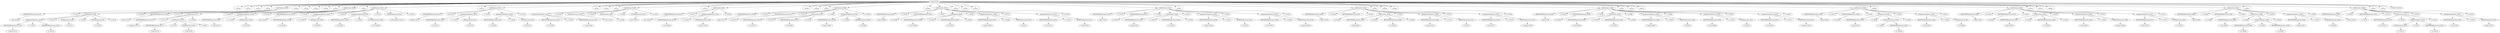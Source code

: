 digraph {

"Prog_45139"->"<
>45140";
"Prog_45139"->"<
>45141";
"Prog_45139"->"<
>45142";
"Prog_45139"->"<
>45143";
"Prog_45139"->"CallFunction_45144";
"CallFunction_45144"->"IDENTIFIERExpression_45145";
"IDENTIFIERExpression_45145"->"<par>45146";
"CallFunction_45144"->"<(>45147";
"CallFunction_45144"->"CallFunction_45148";
"CallFunction_45148"->"AssignmentOpetators_45149";
"AssignmentOpetators_45149"->"IDENTIFIERExpression_45150";
"IDENTIFIERExpression_45150"->"<mfrow>45151";
"AssignmentOpetators_45149"->"<=>45152";
"AssignmentOpetators_45149"->"IDENTIFIERExpression_45153";
"IDENTIFIERExpression_45153"->"<c>45154";
"CallFunction_45148"->"<(>45155";
"CallFunction_45148"->"INTExpression_45156";
"INTExpression_45156"->"<3>45157";
"CallFunction_45148"->"<,>45158";
"CallFunction_45148"->"INTExpression_45159";
"INTExpression_45159"->"<2>45160";
"CallFunction_45148"->"<)>45161";
"CallFunction_45144"->"<)>45162";
"Prog_45139"->"<
>45163";
"Prog_45139"->"<
>45164";
"Prog_45139"->"<
>45165";
"Prog_45139"->"<
>45166";
"Prog_45139"->"<
>45167";
"Prog_45139"->"CallFunction_45168";
"CallFunction_45168"->"IDENTIFIERExpression_45169";
"IDENTIFIERExpression_45169"->"<plot>45170";
"CallFunction_45168"->"<(>45171";
"CallFunction_45168"->"CallFunction_45172";
"CallFunction_45172"->"IDENTIFIERExpression_45173";
"IDENTIFIERExpression_45173"->"<density>45174";
"CallFunction_45172"->"<(>45175";
"CallFunction_45172"->"CallFunction_45176";
"CallFunction_45176"->"IDENTIFIERExpression_45177";
"IDENTIFIERExpression_45177"->"<runif>45178";
"CallFunction_45176"->"<(>45179";
"CallFunction_45176"->"INTExpression_45180";
"INTExpression_45180"->"<100>45181";
"CallFunction_45176"->"<)>45182";
"CallFunction_45172"->"<)>45183";
"CallFunction_45168"->"<,>45184";
"CallFunction_45168"->"AssignmentOpetators_45185";
"AssignmentOpetators_45185"->"IDENTIFIERExpression_45186";
"IDENTIFIERExpression_45186"->"<lwd>45187";
"AssignmentOpetators_45185"->"<=>45188";
"AssignmentOpetators_45185"->"INTExpression_45189";
"INTExpression_45189"->"<2>45190";
"CallFunction_45168"->"<)>45191";
"Prog_45139"->"<
>45192";
"Prog_45139"->"CallFunction_45193";
"CallFunction_45193"->"IDENTIFIERExpression_45194";
"IDENTIFIERExpression_45194"->"<text>45195";
"CallFunction_45193"->"<(>45196";
"CallFunction_45193"->"AssignmentOpetators_45197";
"AssignmentOpetators_45197"->"IDENTIFIERExpression_45198";
"IDENTIFIERExpression_45198"->"<x>45199";
"AssignmentOpetators_45197"->"<=>45200";
"AssignmentOpetators_45197"->"INTExpression_45201";
"INTExpression_45201"->"<0>45202";
"CallFunction_45193"->"<,>45203";
"CallFunction_45193"->"AssignmentOpetators_45204";
"AssignmentOpetators_45204"->"IDENTIFIERExpression_45205";
"IDENTIFIERExpression_45205"->"<y>45206";
"AssignmentOpetators_45204"->"<=>45207";
"AssignmentOpetators_45204"->"FLOATExpression_45208";
"FLOATExpression_45208"->"<0.2>45209";
"CallFunction_45193"->"<,>45210";
"CallFunction_45193"->"STRINGExpression_45211";
"STRINGExpression_45211"->"<100 uniforms>45212";
"CallFunction_45193"->"<)>45213";
"Prog_45139"->"<
>45214";
"Prog_45139"->"CallFunction_45215";
"CallFunction_45215"->"IDENTIFIERExpression_45216";
"IDENTIFIERExpression_45216"->"<abline>45217";
"CallFunction_45215"->"<(>45218";
"CallFunction_45215"->"AssignmentOpetators_45219";
"AssignmentOpetators_45219"->"IDENTIFIERExpression_45220";
"IDENTIFIERExpression_45220"->"<h>45221";
"AssignmentOpetators_45219"->"<=>45222";
"AssignmentOpetators_45219"->"INTExpression_45223";
"INTExpression_45223"->"<0>45224";
"CallFunction_45215"->"<,>45225";
"CallFunction_45215"->"AssignmentOpetators_45226";
"AssignmentOpetators_45226"->"IDENTIFIERExpression_45227";
"IDENTIFIERExpression_45227"->"<v>45228";
"AssignmentOpetators_45226"->"<=>45229";
"AssignmentOpetators_45226"->"INTExpression_45230";
"INTExpression_45230"->"<0>45231";
"CallFunction_45215"->"<)>45232";
"Prog_45139"->"<
>45233";
"Prog_45139"->"<
>45234";
"Prog_45139"->"<
>45235";
"Prog_45139"->"CallFunction_45236";
"CallFunction_45236"->"AssignmentOpetators_45237";
"AssignmentOpetators_45237"->"IDENTIFIERExpression_45238";
"IDENTIFIERExpression_45238"->"<x>45239";
"AssignmentOpetators_45237"->"<=>45240";
"AssignmentOpetators_45237"->"IDENTIFIERExpression_45241";
"IDENTIFIERExpression_45241"->"<seq>45242";
"CallFunction_45236"->"<(>45243";
"CallFunction_45236"->"FLOATExpression_45244";
"FLOATExpression_45244"->"<0.01>45245";
"CallFunction_45236"->"<,>45246";
"CallFunction_45236"->"INTExpression_45247";
"INTExpression_45247"->"<1>45248";
"CallFunction_45236"->"<,>45249";
"CallFunction_45236"->"FLOATExpression_45250";
"FLOATExpression_45250"->"<0.01>45251";
"CallFunction_45236"->"<)>45252";
"Prog_45139"->"<
>45253";
"Prog_45139"->"CallFunction_45254";
"CallFunction_45254"->"IDENTIFIERExpression_45255";
"IDENTIFIERExpression_45255"->"<par>45256";
"CallFunction_45254"->"<(>45257";
"CallFunction_45254"->"AssignmentOpetators_45258";
"AssignmentOpetators_45258"->"IDENTIFIERExpression_45259";
"IDENTIFIERExpression_45259"->"<col>45260";
"AssignmentOpetators_45258"->"<=>45261";
"AssignmentOpetators_45258"->"STRINGExpression_45262";
"STRINGExpression_45262"->"<blue>45263";
"CallFunction_45254"->"<)>45264";
"Prog_45139"->"<
>45265";
"Prog_45139"->"<
>45266";
"Prog_45139"->"<
>45267";
"Prog_45139"->"CallFunction_45268";
"CallFunction_45268"->"IDENTIFIERExpression_45269";
"IDENTIFIERExpression_45269"->"<plot>45270";
"CallFunction_45268"->"<(>45271";
"CallFunction_45268"->"IDENTIFIERExpression_45272";
"IDENTIFIERExpression_45272"->"<x>45273";
"CallFunction_45268"->"<,>45274";
"CallFunction_45268"->"CallFunction_45275";
"CallFunction_45275"->"IDENTIFIERExpression_45276";
"IDENTIFIERExpression_45276"->"<sin>45277";
"CallFunction_45275"->"<(>45278";
"CallFunction_45275"->"IDENTIFIERExpression_45279";
"IDENTIFIERExpression_45279"->"<x>45280";
"CallFunction_45275"->"<)>45281";
"CallFunction_45268"->"<,>45282";
"CallFunction_45268"->"AssignmentOpetators_45283";
"AssignmentOpetators_45283"->"IDENTIFIERExpression_45284";
"IDENTIFIERExpression_45284"->"<type>45285";
"AssignmentOpetators_45283"->"<=>45286";
"AssignmentOpetators_45283"->"STRINGExpression_45287";
"STRINGExpression_45287"->"<l>45288";
"CallFunction_45268"->"<)>45289";
"Prog_45139"->"<
>45290";
"Prog_45139"->"CallFunction_45291";
"CallFunction_45291"->"IDENTIFIERExpression_45292";
"IDENTIFIERExpression_45292"->"<lines>45293";
"CallFunction_45291"->"<(>45294";
"CallFunction_45291"->"IDENTIFIERExpression_45295";
"IDENTIFIERExpression_45295"->"<x>45296";
"CallFunction_45291"->"<,>45297";
"CallFunction_45291"->"CallFunction_45298";
"CallFunction_45298"->"IDENTIFIERExpression_45299";
"IDENTIFIERExpression_45299"->"<cos>45300";
"CallFunction_45298"->"<(>45301";
"CallFunction_45298"->"IDENTIFIERExpression_45302";
"IDENTIFIERExpression_45302"->"<x>45303";
"CallFunction_45298"->"<)>45304";
"CallFunction_45291"->"<,>45305";
"CallFunction_45291"->"AssignmentOpetators_45306";
"AssignmentOpetators_45306"->"IDENTIFIERExpression_45307";
"IDENTIFIERExpression_45307"->"<type>45308";
"AssignmentOpetators_45306"->"<=>45309";
"AssignmentOpetators_45306"->"STRINGExpression_45310";
"STRINGExpression_45310"->"<l>45311";
"CallFunction_45291"->"<,>45312";
"CallFunction_45291"->"AssignmentOpetators_45313";
"AssignmentOpetators_45313"->"IDENTIFIERExpression_45314";
"IDENTIFIERExpression_45314"->"<col>45315";
"AssignmentOpetators_45313"->"<=>45316";
"AssignmentOpetators_45313"->"STRINGExpression_45317";
"STRINGExpression_45317"->"<red>45318";
"CallFunction_45291"->"<)>45319";
"Prog_45139"->"<
>45320";
"Prog_45139"->"<
>45321";
"Prog_45139"->"<
>45322";
"Prog_45139"->"CallFunction_45323";
"CallFunction_45323"->"IDENTIFIERExpression_45324";
"IDENTIFIERExpression_45324"->"<plot>45325";
"CallFunction_45323"->"<(>45326";
"CallFunction_45323"->"IDENTIFIERExpression_45327";
"IDENTIFIERExpression_45327"->"<x>45328";
"CallFunction_45323"->"<,>45329";
"CallFunction_45323"->"CallFunction_45330";
"CallFunction_45330"->"IDENTIFIERExpression_45331";
"IDENTIFIERExpression_45331"->"<exp>45332";
"CallFunction_45330"->"<(>45333";
"CallFunction_45330"->"IDENTIFIERExpression_45334";
"IDENTIFIERExpression_45334"->"<x>45335";
"CallFunction_45330"->"<)>45336";
"CallFunction_45323"->"<,>45337";
"CallFunction_45323"->"AssignmentOpetators_45338";
"AssignmentOpetators_45338"->"IDENTIFIERExpression_45339";
"IDENTIFIERExpression_45339"->"<type>45340";
"AssignmentOpetators_45338"->"<=>45341";
"AssignmentOpetators_45338"->"STRINGExpression_45342";
"STRINGExpression_45342"->"<l>45343";
"CallFunction_45323"->"<,>45344";
"CallFunction_45323"->"AssignmentOpetators_45345";
"AssignmentOpetators_45345"->"IDENTIFIERExpression_45346";
"IDENTIFIERExpression_45346"->"<col>45347";
"AssignmentOpetators_45345"->"<=>45348";
"AssignmentOpetators_45345"->"STRINGExpression_45349";
"STRINGExpression_45349"->"<green>45350";
"CallFunction_45323"->"<)>45351";
"Prog_45139"->"<
>45352";
"Prog_45139"->"CallFunction_45353";
"CallFunction_45353"->"IDENTIFIERExpression_45354";
"IDENTIFIERExpression_45354"->"<lines>45355";
"CallFunction_45353"->"<(>45356";
"CallFunction_45353"->"IDENTIFIERExpression_45357";
"IDENTIFIERExpression_45357"->"<x>45358";
"CallFunction_45353"->"<,>45359";
"CallFunction_45353"->"CallFunction_45360";
"CallFunction_45360"->"IDENTIFIERExpression_45361";
"IDENTIFIERExpression_45361"->"<log>45362";
"CallFunction_45360"->"<(>45363";
"CallFunction_45360"->"IDENTIFIERExpression_45364";
"IDENTIFIERExpression_45364"->"<x>45365";
"CallFunction_45360"->"<)>45366";
"CallFunction_45353"->"<,>45367";
"CallFunction_45353"->"AssignmentOpetators_45368";
"AssignmentOpetators_45368"->"IDENTIFIERExpression_45369";
"IDENTIFIERExpression_45369"->"<type>45370";
"AssignmentOpetators_45368"->"<=>45371";
"AssignmentOpetators_45368"->"STRINGExpression_45372";
"STRINGExpression_45372"->"<l>45373";
"CallFunction_45353"->"<,>45374";
"CallFunction_45353"->"AssignmentOpetators_45375";
"AssignmentOpetators_45375"->"IDENTIFIERExpression_45376";
"IDENTIFIERExpression_45376"->"<col>45377";
"AssignmentOpetators_45375"->"<=>45378";
"AssignmentOpetators_45375"->"STRINGExpression_45379";
"STRINGExpression_45379"->"<orange>45380";
"CallFunction_45353"->"<)>45381";
"Prog_45139"->"<
>45382";
"Prog_45139"->"<
>45383";
"Prog_45139"->"<
>45384";
"Prog_45139"->"CallFunction_45385";
"CallFunction_45385"->"IDENTIFIERExpression_45386";
"IDENTIFIERExpression_45386"->"<plot>45387";
"CallFunction_45385"->"<(>45388";
"CallFunction_45385"->"IDENTIFIERExpression_45389";
"IDENTIFIERExpression_45389"->"<x>45390";
"CallFunction_45385"->"<,>45391";
"CallFunction_45385"->"CallFunction_45392";
"CallFunction_45392"->"IDENTIFIERExpression_45393";
"IDENTIFIERExpression_45393"->"<tan>45394";
"CallFunction_45392"->"<(>45395";
"CallFunction_45392"->"IDENTIFIERExpression_45396";
"IDENTIFIERExpression_45396"->"<x>45397";
"CallFunction_45392"->"<)>45398";
"CallFunction_45385"->"<,>45399";
"CallFunction_45385"->"AssignmentOpetators_45400";
"AssignmentOpetators_45400"->"IDENTIFIERExpression_45401";
"IDENTIFIERExpression_45401"->"<type>45402";
"AssignmentOpetators_45400"->"<=>45403";
"AssignmentOpetators_45400"->"STRINGExpression_45404";
"STRINGExpression_45404"->"<l>45405";
"CallFunction_45385"->"<,>45406";
"CallFunction_45385"->"AssignmentOpetators_45407";
"AssignmentOpetators_45407"->"IDENTIFIERExpression_45408";
"IDENTIFIERExpression_45408"->"<lwd>45409";
"AssignmentOpetators_45407"->"<=>45410";
"AssignmentOpetators_45407"->"INTExpression_45411";
"INTExpression_45411"->"<3>45412";
"CallFunction_45385"->"<,>45413";
"CallFunction_45385"->"AssignmentOpetators_45414";
"AssignmentOpetators_45414"->"IDENTIFIERExpression_45415";
"IDENTIFIERExpression_45415"->"<col>45416";
"AssignmentOpetators_45414"->"<=>45417";
"AssignmentOpetators_45414"->"STRINGExpression_45418";
"STRINGExpression_45418"->"<yellow>45419";
"CallFunction_45385"->"<)>45420";
"Prog_45139"->"<
>45421";
"Prog_45139"->"<
>45422";
"Prog_45139"->"<
>45423";
"Prog_45139"->"CallFunction_45424";
"CallFunction_45424"->"IDENTIFIERExpression_45425";
"IDENTIFIERExpression_45425"->"<plot>45426";
"CallFunction_45424"->"<(>45427";
"CallFunction_45424"->"IDENTIFIERExpression_45428";
"IDENTIFIERExpression_45428"->"<x>45429";
"CallFunction_45424"->"<,>45430";
"CallFunction_45424"->"CallFunction_45431";
"CallFunction_45431"->"IDENTIFIERExpression_45432";
"IDENTIFIERExpression_45432"->"<exp>45433";
"CallFunction_45431"->"<(>45434";
"CallFunction_45431"->"MinusOrPlusUnary_45435";
"MinusOrPlusUnary_45435"->"<->45436";
"MinusOrPlusUnary_45435"->"IDENTIFIERExpression_45437";
"IDENTIFIERExpression_45437"->"<x>45438";
"CallFunction_45431"->"<)>45439";
"CallFunction_45424"->"<,>45440";
"CallFunction_45424"->"AssignmentOpetators_45441";
"AssignmentOpetators_45441"->"IDENTIFIERExpression_45442";
"IDENTIFIERExpression_45442"->"<lwd>45443";
"AssignmentOpetators_45441"->"<=>45444";
"AssignmentOpetators_45441"->"INTExpression_45445";
"INTExpression_45445"->"<2>45446";
"CallFunction_45424"->"<)>45447";
"Prog_45139"->"<
>45448";
"Prog_45139"->"CallFunction_45449";
"CallFunction_45449"->"IDENTIFIERExpression_45450";
"IDENTIFIERExpression_45450"->"<lines>45451";
"CallFunction_45449"->"<(>45452";
"CallFunction_45449"->"IDENTIFIERExpression_45453";
"IDENTIFIERExpression_45453"->"<x>45454";
"CallFunction_45449"->"<,>45455";
"CallFunction_45449"->"CallFunction_45456";
"CallFunction_45456"->"IDENTIFIERExpression_45457";
"IDENTIFIERExpression_45457"->"<exp>45458";
"CallFunction_45456"->"<(>45459";
"CallFunction_45456"->"IDENTIFIERExpression_45460";
"IDENTIFIERExpression_45460"->"<x>45461";
"CallFunction_45456"->"<)>45462";
"CallFunction_45449"->"<,>45463";
"CallFunction_45449"->"AssignmentOpetators_45464";
"AssignmentOpetators_45464"->"IDENTIFIERExpression_45465";
"IDENTIFIERExpression_45465"->"<col>45466";
"AssignmentOpetators_45464"->"<=>45467";
"AssignmentOpetators_45464"->"STRINGExpression_45468";
"STRINGExpression_45468"->"<green>45469";
"CallFunction_45449"->"<,>45470";
"CallFunction_45449"->"AssignmentOpetators_45471";
"AssignmentOpetators_45471"->"IDENTIFIERExpression_45472";
"IDENTIFIERExpression_45472"->"<lwd>45473";
"AssignmentOpetators_45471"->"<=>45474";
"AssignmentOpetators_45471"->"INTExpression_45475";
"INTExpression_45475"->"<3>45476";
"CallFunction_45449"->"<)>45477";
"Prog_45139"->"<
>45478";
"Prog_45139"->"<
>45479";
"Prog_45139"->"<
>45480";
"Prog_45139"->"CallFunction_45481";
"CallFunction_45481"->"IDENTIFIERExpression_45482";
"IDENTIFIERExpression_45482"->"<plot>45483";
"CallFunction_45481"->"<(>45484";
"CallFunction_45481"->"IDENTIFIERExpression_45485";
"IDENTIFIERExpression_45485"->"<x>45486";
"CallFunction_45481"->"<,>45487";
"CallFunction_45481"->"CallFunction_45488";
"CallFunction_45488"->"IDENTIFIERExpression_45489";
"IDENTIFIERExpression_45489"->"<sin>45490";
"CallFunction_45488"->"<(>45491";
"CallFunction_45488"->"MultOrDivBinary_45492";
"MultOrDivBinary_45492"->"IDENTIFIERExpression_45493";
"IDENTIFIERExpression_45493"->"<x>45494";
"MultOrDivBinary_45492"->"<*>45495";
"MultOrDivBinary_45492"->"IDENTIFIERExpression_45496";
"IDENTIFIERExpression_45496"->"<x>45497";
"CallFunction_45488"->"<)>45498";
"CallFunction_45481"->"<,>45499";
"CallFunction_45481"->"AssignmentOpetators_45500";
"AssignmentOpetators_45500"->"IDENTIFIERExpression_45501";
"IDENTIFIERExpression_45501"->"<type>45502";
"AssignmentOpetators_45500"->"<=>45503";
"AssignmentOpetators_45500"->"STRINGExpression_45504";
"STRINGExpression_45504"->"<l>45505";
"CallFunction_45481"->"<)>45506";
"Prog_45139"->"<
>45507";
"Prog_45139"->"CallFunction_45508";
"CallFunction_45508"->"IDENTIFIERExpression_45509";
"IDENTIFIERExpression_45509"->"<lines>45510";
"CallFunction_45508"->"<(>45511";
"CallFunction_45508"->"IDENTIFIERExpression_45512";
"IDENTIFIERExpression_45512"->"<x>45513";
"CallFunction_45508"->"<,>45514";
"CallFunction_45508"->"CallFunction_45515";
"CallFunction_45515"->"IDENTIFIERExpression_45516";
"IDENTIFIERExpression_45516"->"<sin>45517";
"CallFunction_45515"->"<(>45518";
"CallFunction_45515"->"MultOrDivBinary_45519";
"MultOrDivBinary_45519"->"INTExpression_45520";
"INTExpression_45520"->"<1>45521";
"MultOrDivBinary_45519"->"</>45522";
"MultOrDivBinary_45519"->"IDENTIFIERExpression_45523";
"IDENTIFIERExpression_45523"->"<x>45524";
"CallFunction_45515"->"<)>45525";
"CallFunction_45508"->"<,>45526";
"CallFunction_45508"->"AssignmentOpetators_45527";
"AssignmentOpetators_45527"->"IDENTIFIERExpression_45528";
"IDENTIFIERExpression_45528"->"<col>45529";
"AssignmentOpetators_45527"->"<=>45530";
"AssignmentOpetators_45527"->"STRINGExpression_45531";
"STRINGExpression_45531"->"<pink>45532";
"CallFunction_45508"->"<)>45533";
"Prog_45139"->"<
>45534";
"Prog_45139"->"<
>45535";
"Prog_45139"->"<<EOF>>45536";
}
